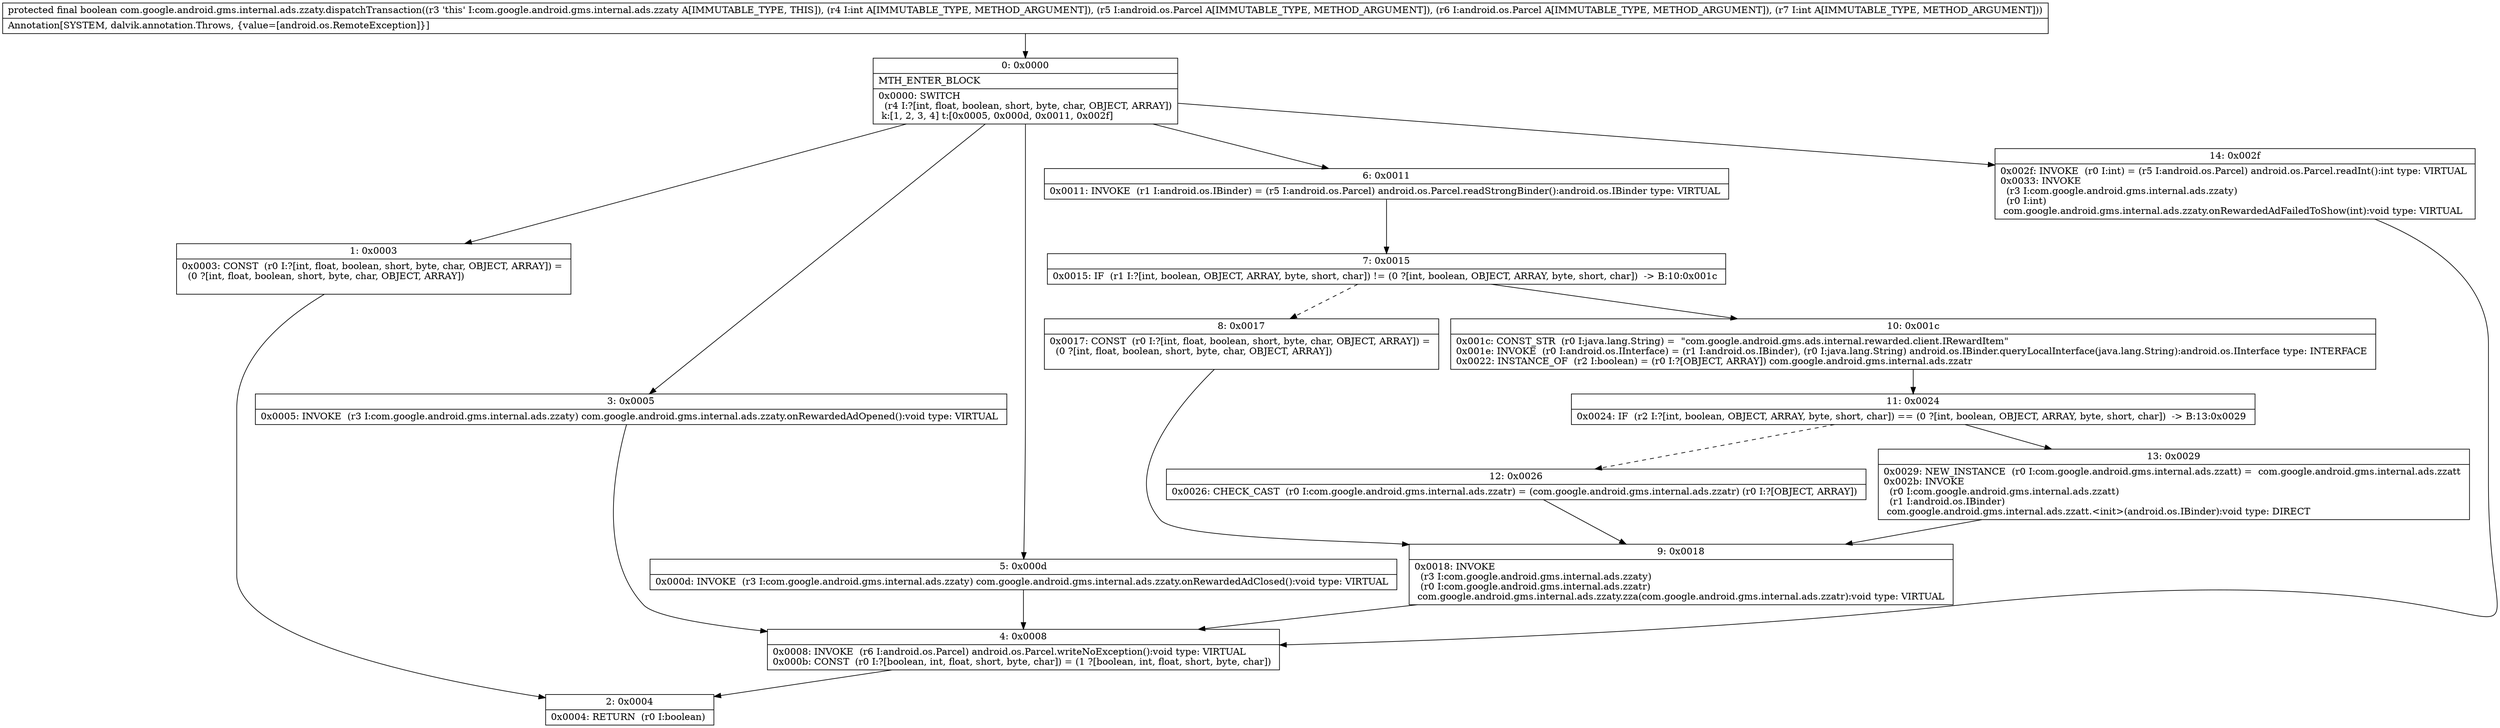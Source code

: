 digraph "CFG forcom.google.android.gms.internal.ads.zzaty.dispatchTransaction(ILandroid\/os\/Parcel;Landroid\/os\/Parcel;I)Z" {
Node_0 [shape=record,label="{0\:\ 0x0000|MTH_ENTER_BLOCK\l|0x0000: SWITCH  \l  (r4 I:?[int, float, boolean, short, byte, char, OBJECT, ARRAY])\l k:[1, 2, 3, 4] t:[0x0005, 0x000d, 0x0011, 0x002f] \l}"];
Node_1 [shape=record,label="{1\:\ 0x0003|0x0003: CONST  (r0 I:?[int, float, boolean, short, byte, char, OBJECT, ARRAY]) = \l  (0 ?[int, float, boolean, short, byte, char, OBJECT, ARRAY])\l \l}"];
Node_2 [shape=record,label="{2\:\ 0x0004|0x0004: RETURN  (r0 I:boolean) \l}"];
Node_3 [shape=record,label="{3\:\ 0x0005|0x0005: INVOKE  (r3 I:com.google.android.gms.internal.ads.zzaty) com.google.android.gms.internal.ads.zzaty.onRewardedAdOpened():void type: VIRTUAL \l}"];
Node_4 [shape=record,label="{4\:\ 0x0008|0x0008: INVOKE  (r6 I:android.os.Parcel) android.os.Parcel.writeNoException():void type: VIRTUAL \l0x000b: CONST  (r0 I:?[boolean, int, float, short, byte, char]) = (1 ?[boolean, int, float, short, byte, char]) \l}"];
Node_5 [shape=record,label="{5\:\ 0x000d|0x000d: INVOKE  (r3 I:com.google.android.gms.internal.ads.zzaty) com.google.android.gms.internal.ads.zzaty.onRewardedAdClosed():void type: VIRTUAL \l}"];
Node_6 [shape=record,label="{6\:\ 0x0011|0x0011: INVOKE  (r1 I:android.os.IBinder) = (r5 I:android.os.Parcel) android.os.Parcel.readStrongBinder():android.os.IBinder type: VIRTUAL \l}"];
Node_7 [shape=record,label="{7\:\ 0x0015|0x0015: IF  (r1 I:?[int, boolean, OBJECT, ARRAY, byte, short, char]) != (0 ?[int, boolean, OBJECT, ARRAY, byte, short, char])  \-\> B:10:0x001c \l}"];
Node_8 [shape=record,label="{8\:\ 0x0017|0x0017: CONST  (r0 I:?[int, float, boolean, short, byte, char, OBJECT, ARRAY]) = \l  (0 ?[int, float, boolean, short, byte, char, OBJECT, ARRAY])\l \l}"];
Node_9 [shape=record,label="{9\:\ 0x0018|0x0018: INVOKE  \l  (r3 I:com.google.android.gms.internal.ads.zzaty)\l  (r0 I:com.google.android.gms.internal.ads.zzatr)\l com.google.android.gms.internal.ads.zzaty.zza(com.google.android.gms.internal.ads.zzatr):void type: VIRTUAL \l}"];
Node_10 [shape=record,label="{10\:\ 0x001c|0x001c: CONST_STR  (r0 I:java.lang.String) =  \"com.google.android.gms.ads.internal.rewarded.client.IRewardItem\" \l0x001e: INVOKE  (r0 I:android.os.IInterface) = (r1 I:android.os.IBinder), (r0 I:java.lang.String) android.os.IBinder.queryLocalInterface(java.lang.String):android.os.IInterface type: INTERFACE \l0x0022: INSTANCE_OF  (r2 I:boolean) = (r0 I:?[OBJECT, ARRAY]) com.google.android.gms.internal.ads.zzatr \l}"];
Node_11 [shape=record,label="{11\:\ 0x0024|0x0024: IF  (r2 I:?[int, boolean, OBJECT, ARRAY, byte, short, char]) == (0 ?[int, boolean, OBJECT, ARRAY, byte, short, char])  \-\> B:13:0x0029 \l}"];
Node_12 [shape=record,label="{12\:\ 0x0026|0x0026: CHECK_CAST  (r0 I:com.google.android.gms.internal.ads.zzatr) = (com.google.android.gms.internal.ads.zzatr) (r0 I:?[OBJECT, ARRAY]) \l}"];
Node_13 [shape=record,label="{13\:\ 0x0029|0x0029: NEW_INSTANCE  (r0 I:com.google.android.gms.internal.ads.zzatt) =  com.google.android.gms.internal.ads.zzatt \l0x002b: INVOKE  \l  (r0 I:com.google.android.gms.internal.ads.zzatt)\l  (r1 I:android.os.IBinder)\l com.google.android.gms.internal.ads.zzatt.\<init\>(android.os.IBinder):void type: DIRECT \l}"];
Node_14 [shape=record,label="{14\:\ 0x002f|0x002f: INVOKE  (r0 I:int) = (r5 I:android.os.Parcel) android.os.Parcel.readInt():int type: VIRTUAL \l0x0033: INVOKE  \l  (r3 I:com.google.android.gms.internal.ads.zzaty)\l  (r0 I:int)\l com.google.android.gms.internal.ads.zzaty.onRewardedAdFailedToShow(int):void type: VIRTUAL \l}"];
MethodNode[shape=record,label="{protected final boolean com.google.android.gms.internal.ads.zzaty.dispatchTransaction((r3 'this' I:com.google.android.gms.internal.ads.zzaty A[IMMUTABLE_TYPE, THIS]), (r4 I:int A[IMMUTABLE_TYPE, METHOD_ARGUMENT]), (r5 I:android.os.Parcel A[IMMUTABLE_TYPE, METHOD_ARGUMENT]), (r6 I:android.os.Parcel A[IMMUTABLE_TYPE, METHOD_ARGUMENT]), (r7 I:int A[IMMUTABLE_TYPE, METHOD_ARGUMENT]))  | Annotation[SYSTEM, dalvik.annotation.Throws, \{value=[android.os.RemoteException]\}]\l}"];
MethodNode -> Node_0;
Node_0 -> Node_1;
Node_0 -> Node_3;
Node_0 -> Node_5;
Node_0 -> Node_6;
Node_0 -> Node_14;
Node_1 -> Node_2;
Node_3 -> Node_4;
Node_4 -> Node_2;
Node_5 -> Node_4;
Node_6 -> Node_7;
Node_7 -> Node_8[style=dashed];
Node_7 -> Node_10;
Node_8 -> Node_9;
Node_9 -> Node_4;
Node_10 -> Node_11;
Node_11 -> Node_12[style=dashed];
Node_11 -> Node_13;
Node_12 -> Node_9;
Node_13 -> Node_9;
Node_14 -> Node_4;
}

